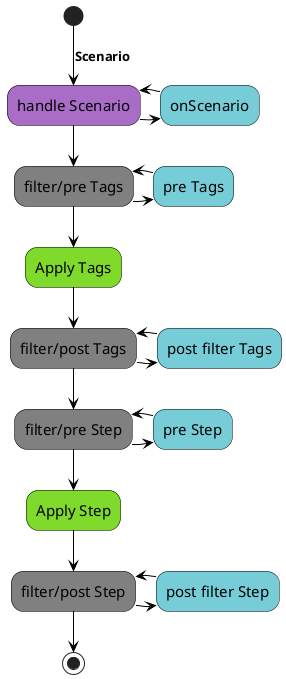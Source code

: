 @startuml
skinparam activity {
BackgroundColor #76CDD8
BackgroundColor<<apply>> #80DA2B
BackgroundColor<<filter>> #808080
BackgroundColor<<handle>> #AA6DC7
ArrowColor black
ArrowFontSize 13
ArrowFontStyle bold
ArrowFontName Segoe UI
BorderColor black
FontName Segoe UI
FontSize 15
}
(*) -->[Scenario] "handle Scenario"
-right-> "onScenario"
-left-> "handle Scenario"<<handle>>
--> "filter/pre Tags"<<filter>>
-right-> "pre Tags"
-left-> "filter/pre Tags"
--> "Apply Tags"<<apply>>
--> "filter/post Tags"<<filter>>
-right-> "post filter Tags"
-left-> "filter/post Tags"
--> "filter/pre Step"
-right-> "pre Step"
-left-> "filter/pre Step"<<filter>>
--> "Apply Step"<<apply>>
--> "filter/post Step"
-right-> "post filter Step"
-left-> "filter/post Step"<<filter>>
--> (*)
@enduml
